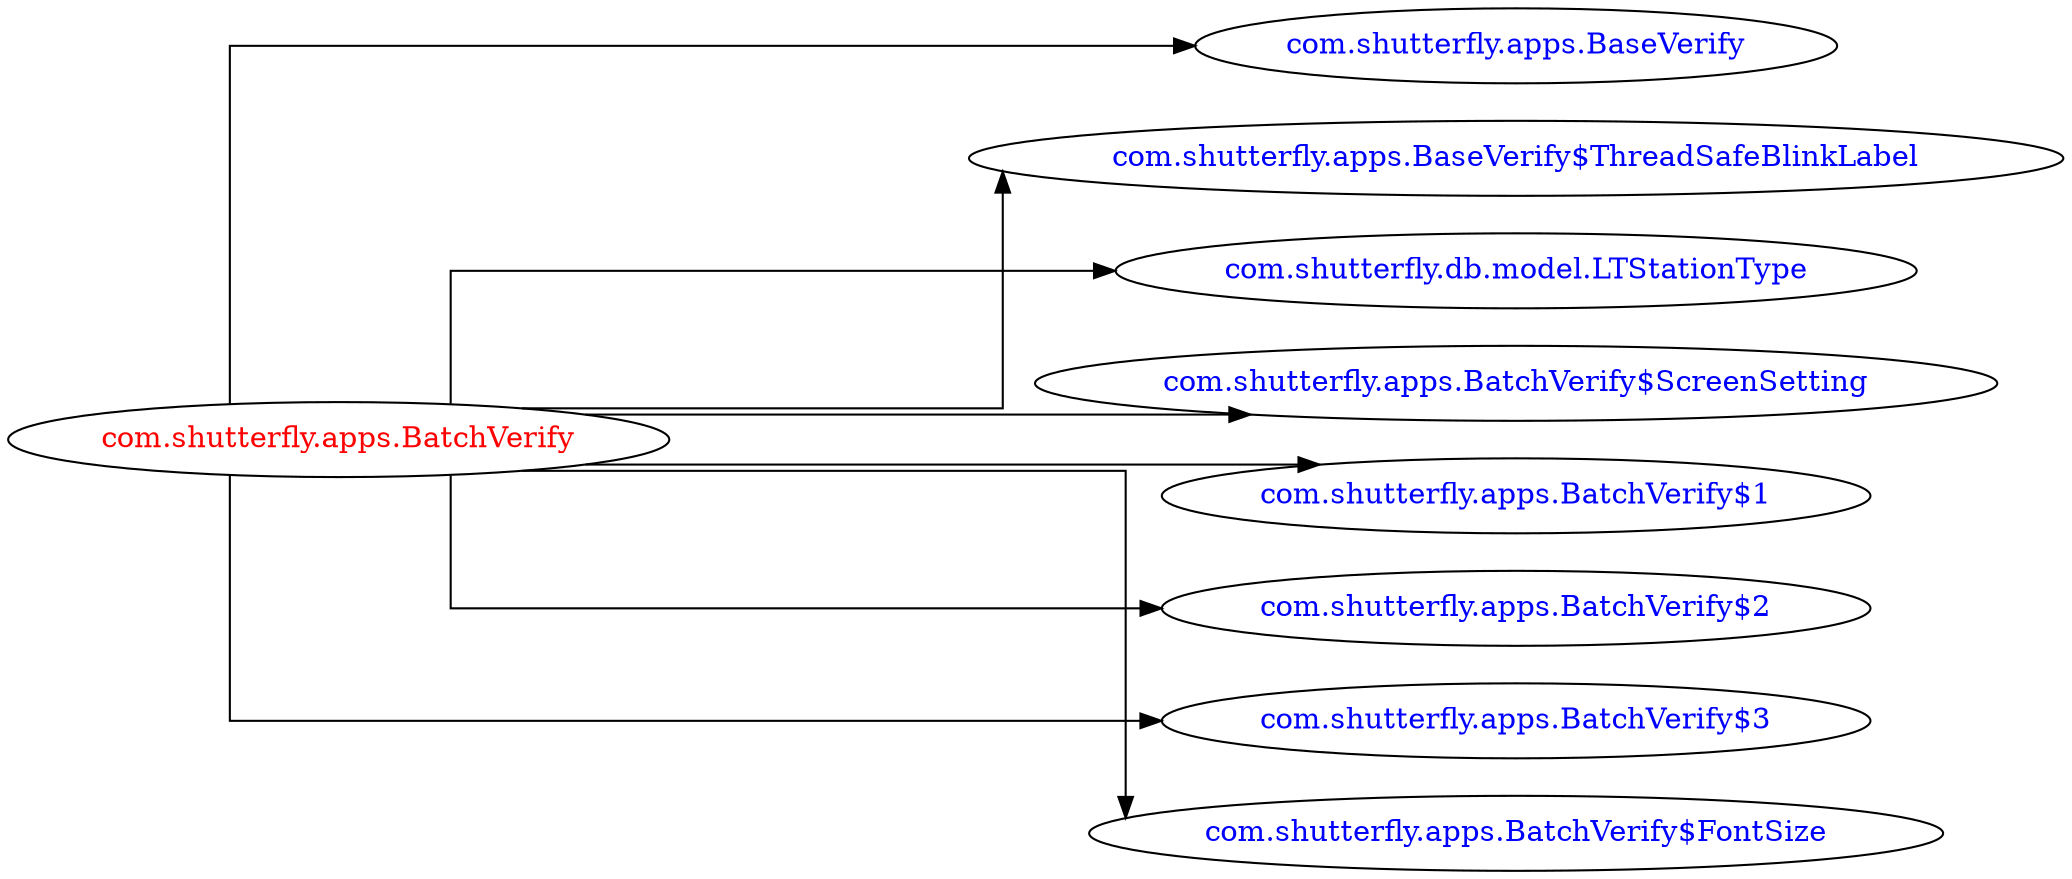 digraph dependencyGraph {
 concentrate=true;
 ranksep="2.0";
 rankdir="LR"; 
 splines="ortho";
"com.shutterfly.apps.BatchVerify" [fontcolor="red"];
"com.shutterfly.apps.BaseVerify" [ fontcolor="blue" ];
"com.shutterfly.apps.BatchVerify"->"com.shutterfly.apps.BaseVerify";
"com.shutterfly.apps.BaseVerify$ThreadSafeBlinkLabel" [ fontcolor="blue" ];
"com.shutterfly.apps.BatchVerify"->"com.shutterfly.apps.BaseVerify$ThreadSafeBlinkLabel";
"com.shutterfly.db.model.LTStationType" [ fontcolor="blue" ];
"com.shutterfly.apps.BatchVerify"->"com.shutterfly.db.model.LTStationType";
"com.shutterfly.apps.BatchVerify$ScreenSetting" [ fontcolor="blue" ];
"com.shutterfly.apps.BatchVerify"->"com.shutterfly.apps.BatchVerify$ScreenSetting";
"com.shutterfly.apps.BatchVerify$1" [ fontcolor="blue" ];
"com.shutterfly.apps.BatchVerify"->"com.shutterfly.apps.BatchVerify$1";
"com.shutterfly.apps.BatchVerify$2" [ fontcolor="blue" ];
"com.shutterfly.apps.BatchVerify"->"com.shutterfly.apps.BatchVerify$2";
"com.shutterfly.apps.BatchVerify$3" [ fontcolor="blue" ];
"com.shutterfly.apps.BatchVerify"->"com.shutterfly.apps.BatchVerify$3";
"com.shutterfly.apps.BatchVerify$FontSize" [ fontcolor="blue" ];
"com.shutterfly.apps.BatchVerify"->"com.shutterfly.apps.BatchVerify$FontSize";
}